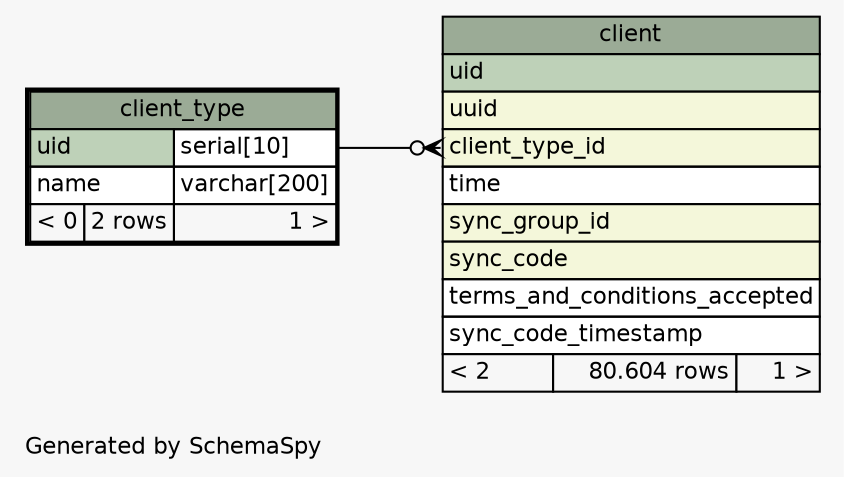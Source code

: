 // dot 2.38.0 on Windows 8 6.2
// SchemaSpy rev 590
digraph "oneDegreeRelationshipsDiagram" {
  graph [
    rankdir="RL"
    bgcolor="#f7f7f7"
    label="\nGenerated by SchemaSpy"
    labeljust="l"
    nodesep="0.18"
    ranksep="0.46"
    fontname="Helvetica"
    fontsize="11"
  ];
  node [
    fontname="Helvetica"
    fontsize="11"
    shape="plaintext"
  ];
  edge [
    arrowsize="0.8"
  ];
  "client":"client_type_id":w -> "client_type":"uid.type":e [arrowhead=none dir=back arrowtail=crowodot];
  "client" [
    label=<
    <TABLE BORDER="0" CELLBORDER="1" CELLSPACING="0" BGCOLOR="#ffffff">
      <TR><TD COLSPAN="3" BGCOLOR="#9bab96" ALIGN="CENTER">client</TD></TR>
      <TR><TD PORT="uid" COLSPAN="3" BGCOLOR="#bed1b8" ALIGN="LEFT">uid</TD></TR>
      <TR><TD PORT="uuid" COLSPAN="3" BGCOLOR="#f4f7da" ALIGN="LEFT">uuid</TD></TR>
      <TR><TD PORT="client_type_id" COLSPAN="3" BGCOLOR="#f4f7da" ALIGN="LEFT">client_type_id</TD></TR>
      <TR><TD PORT="time" COLSPAN="3" ALIGN="LEFT">time</TD></TR>
      <TR><TD PORT="sync_group_id" COLSPAN="3" BGCOLOR="#f4f7da" ALIGN="LEFT">sync_group_id</TD></TR>
      <TR><TD PORT="sync_code" COLSPAN="3" BGCOLOR="#f4f7da" ALIGN="LEFT">sync_code</TD></TR>
      <TR><TD PORT="terms_and_conditions_accepted" COLSPAN="3" ALIGN="LEFT">terms_and_conditions_accepted</TD></TR>
      <TR><TD PORT="sync_code_timestamp" COLSPAN="3" ALIGN="LEFT">sync_code_timestamp</TD></TR>
      <TR><TD ALIGN="LEFT" BGCOLOR="#f7f7f7">&lt; 2</TD><TD ALIGN="RIGHT" BGCOLOR="#f7f7f7">80.604 rows</TD><TD ALIGN="RIGHT" BGCOLOR="#f7f7f7">1 &gt;</TD></TR>
    </TABLE>>
    URL="client.html"
    tooltip="client"
  ];
  "client_type" [
    label=<
    <TABLE BORDER="2" CELLBORDER="1" CELLSPACING="0" BGCOLOR="#ffffff">
      <TR><TD COLSPAN="3" BGCOLOR="#9bab96" ALIGN="CENTER">client_type</TD></TR>
      <TR><TD PORT="uid" COLSPAN="2" BGCOLOR="#bed1b8" ALIGN="LEFT">uid</TD><TD PORT="uid.type" ALIGN="LEFT">serial[10]</TD></TR>
      <TR><TD PORT="name" COLSPAN="2" ALIGN="LEFT">name</TD><TD PORT="name.type" ALIGN="LEFT">varchar[200]</TD></TR>
      <TR><TD ALIGN="LEFT" BGCOLOR="#f7f7f7">&lt; 0</TD><TD ALIGN="RIGHT" BGCOLOR="#f7f7f7">2 rows</TD><TD ALIGN="RIGHT" BGCOLOR="#f7f7f7">1 &gt;</TD></TR>
    </TABLE>>
    URL="client_type.html"
    tooltip="client_type"
  ];
}
